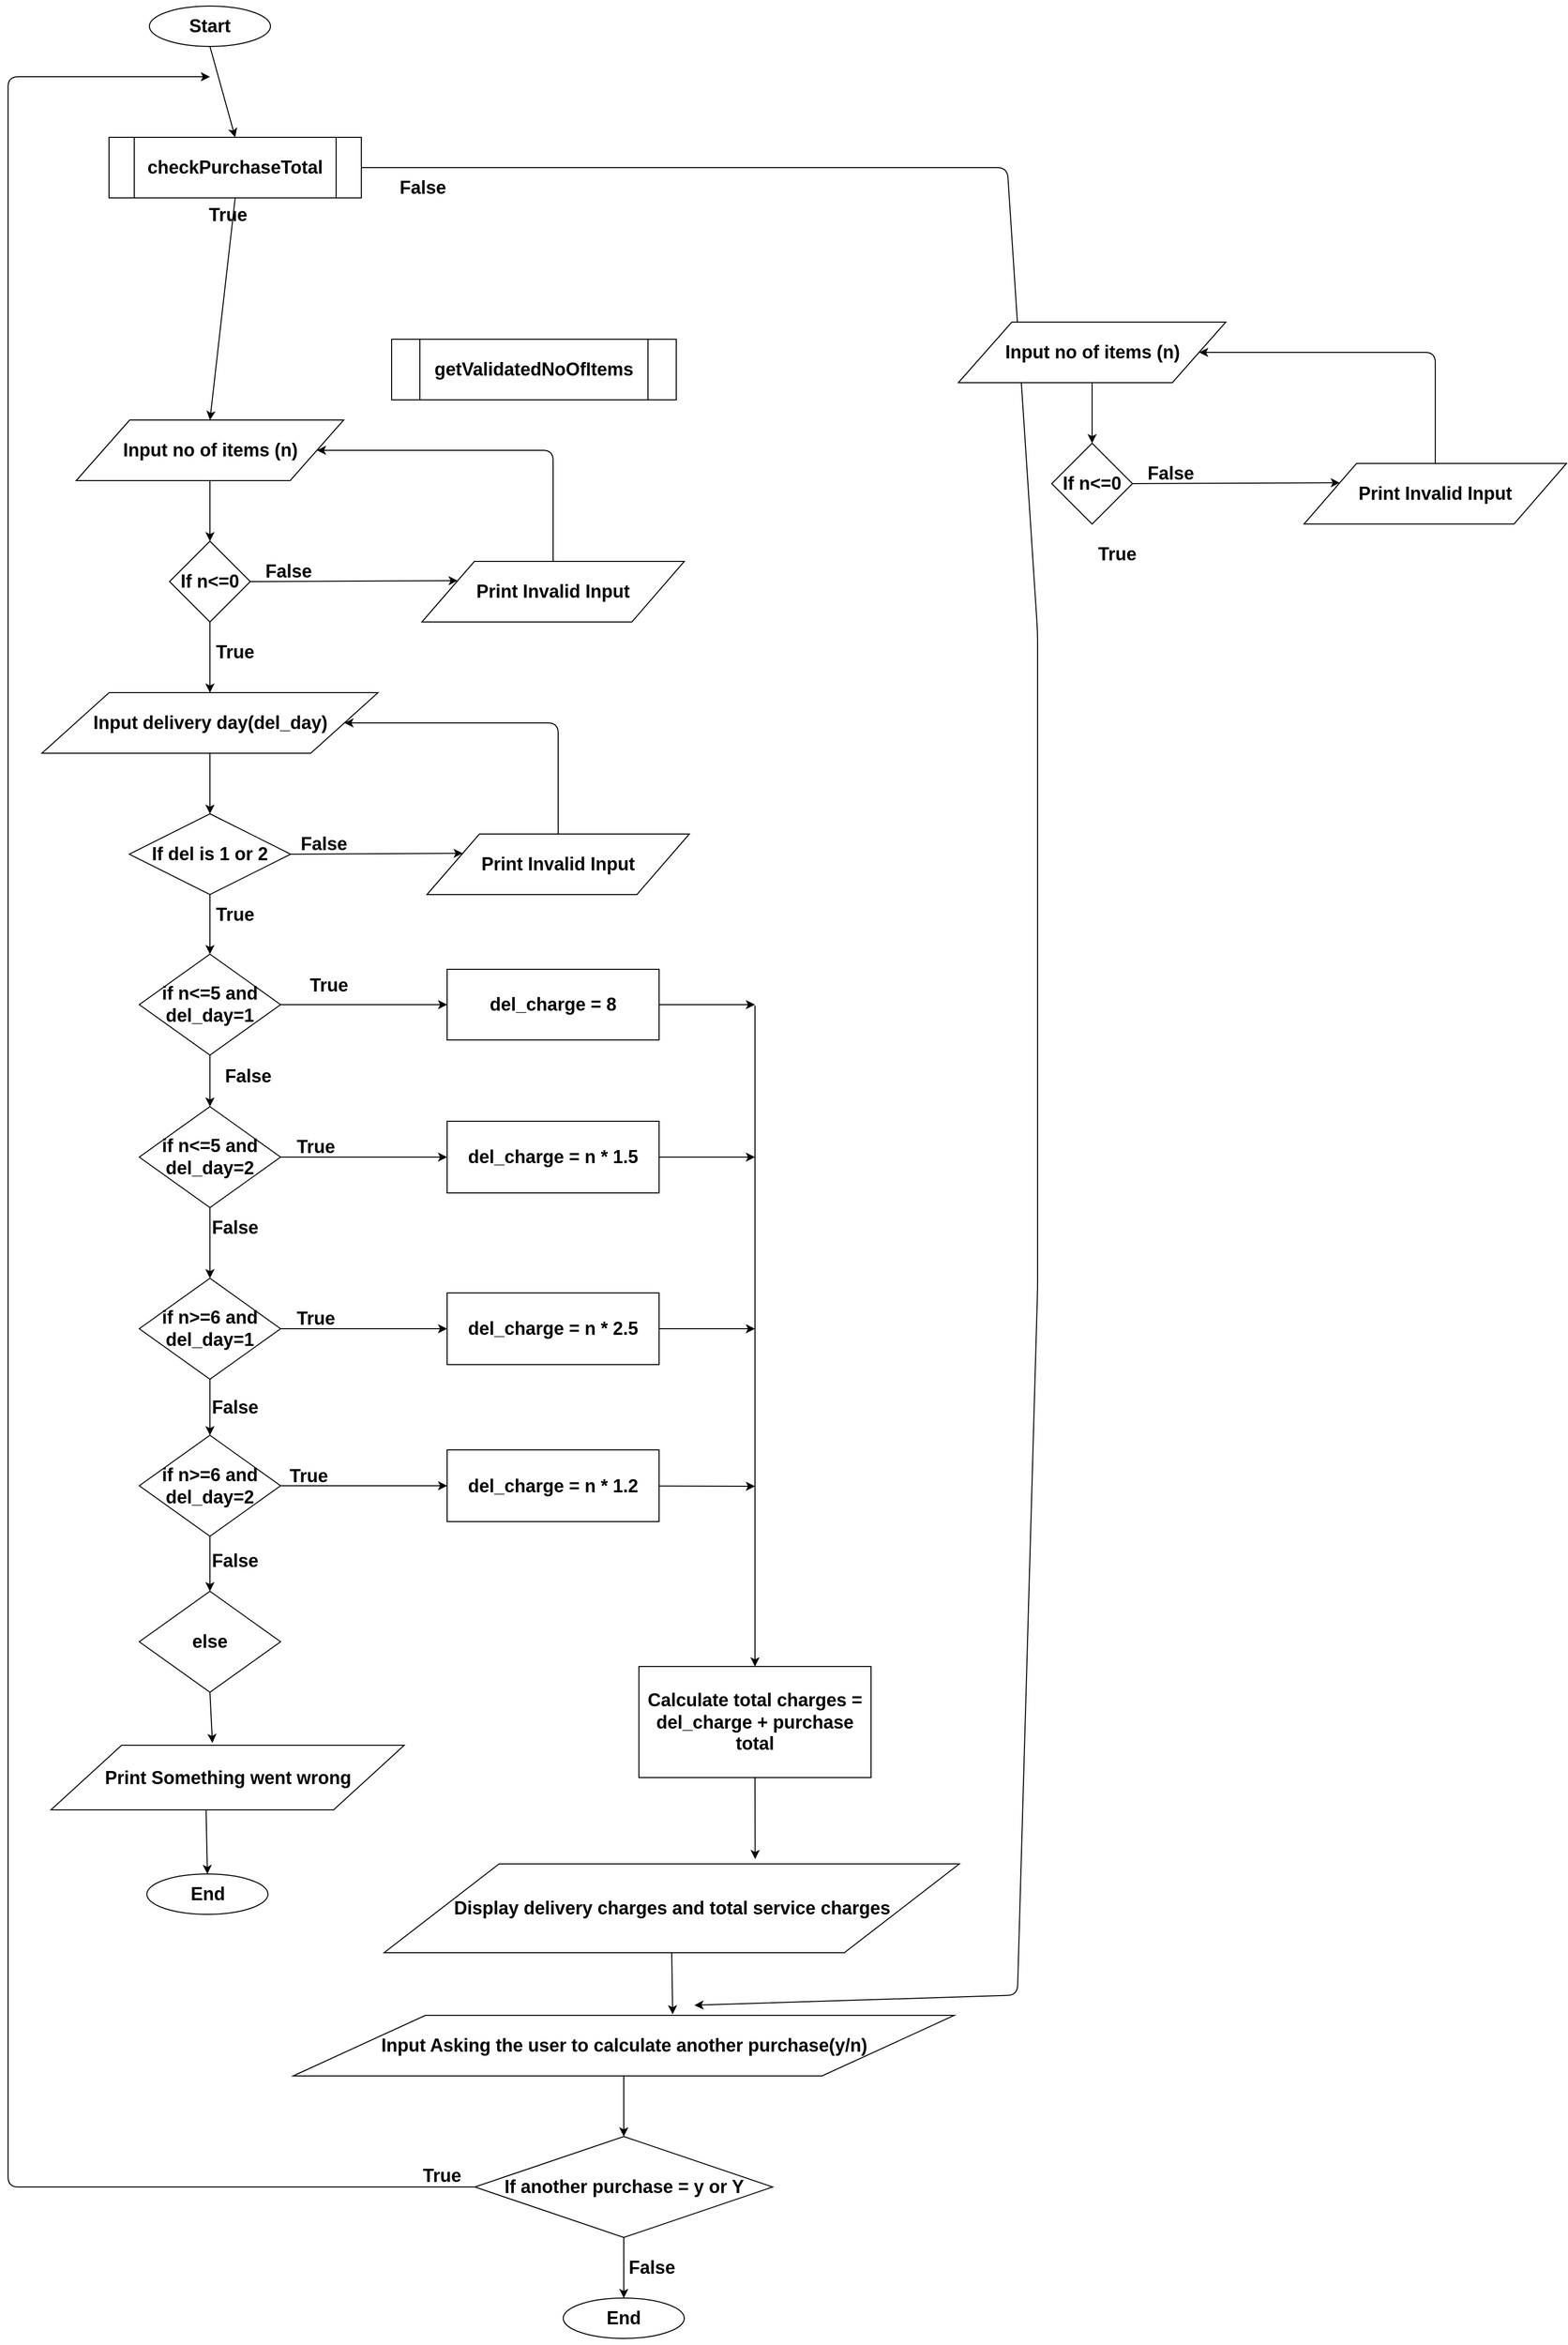 <mxfile version="11.2.8" type="device" pages="1"><diagram id="DXD0Yy3ug9b9u_QRTKZL" name="Page-1"><mxGraphModel dx="1823" dy="727" grid="1" gridSize="10" guides="1" tooltips="1" connect="1" arrows="1" fold="1" page="1" pageScale="1" pageWidth="850" pageHeight="1100" math="0" shadow="0"><root><mxCell id="0"/><mxCell id="1" parent="0"/><mxCell id="KncUPmIlhyMo2alMpMfl-4" value="&lt;h2&gt;&lt;font style=&quot;font-size: 18px&quot;&gt;Start&lt;/font&gt;&lt;/h2&gt;" style="ellipse;whiteSpace=wrap;html=1;" parent="1" vertex="1"><mxGeometry x="320" y="60" width="120" height="40" as="geometry"/></mxCell><mxCell id="KncUPmIlhyMo2alMpMfl-8" value="" style="endArrow=classic;html=1;exitX=0.5;exitY=1;exitDx=0;exitDy=0;entryX=0.5;entryY=0;entryDx=0;entryDy=0;" parent="1" source="KncUPmIlhyMo2alMpMfl-4" target="abA1Kj1o6Kxyf0dz53HY-2" edge="1"><mxGeometry width="50" height="50" relative="1" as="geometry"><mxPoint x="130" y="180" as="sourcePoint"/><mxPoint x="404" y="190" as="targetPoint"/></mxGeometry></mxCell><mxCell id="KncUPmIlhyMo2alMpMfl-10" value="" style="endArrow=classic;html=1;exitX=0;exitY=0.5;exitDx=0;exitDy=0;" parent="1" source="KncUPmIlhyMo2alMpMfl-63" edge="1"><mxGeometry width="50" height="50" relative="1" as="geometry"><mxPoint x="640" y="2220" as="sourcePoint"/><mxPoint x="380" y="130" as="targetPoint"/><Array as="points"><mxPoint x="180" y="2220"/><mxPoint x="180" y="130"/></Array></mxGeometry></mxCell><mxCell id="KncUPmIlhyMo2alMpMfl-15" value="&lt;h2&gt;Input no of items (n)&lt;/h2&gt;" style="shape=parallelogram;perimeter=parallelogramPerimeter;whiteSpace=wrap;html=1;" parent="1" vertex="1"><mxGeometry x="247.5" y="470" width="265" height="60" as="geometry"/></mxCell><mxCell id="KncUPmIlhyMo2alMpMfl-16" value="" style="endArrow=classic;html=1;exitX=0.5;exitY=1;exitDx=0;exitDy=0;entryX=0.5;entryY=0;entryDx=0;entryDy=0;" parent="1" source="abA1Kj1o6Kxyf0dz53HY-2" target="KncUPmIlhyMo2alMpMfl-15" edge="1"><mxGeometry width="50" height="50" relative="1" as="geometry"><mxPoint x="380" y="400" as="sourcePoint"/><mxPoint x="70" y="570" as="targetPoint"/></mxGeometry></mxCell><mxCell id="KncUPmIlhyMo2alMpMfl-17" value="&lt;h2&gt;If n&amp;lt;=0&lt;/h2&gt;" style="rhombus;whiteSpace=wrap;html=1;" parent="1" vertex="1"><mxGeometry x="340" y="590" width="80" height="80" as="geometry"/></mxCell><mxCell id="KncUPmIlhyMo2alMpMfl-18" value="&lt;h2&gt;Print Invalid Input&lt;/h2&gt;" style="shape=parallelogram;perimeter=parallelogramPerimeter;whiteSpace=wrap;html=1;" parent="1" vertex="1"><mxGeometry x="590" y="610" width="260" height="60" as="geometry"/></mxCell><mxCell id="KncUPmIlhyMo2alMpMfl-19" value="" style="endArrow=classic;html=1;exitX=0.5;exitY=0;exitDx=0;exitDy=0;entryX=1;entryY=0.5;entryDx=0;entryDy=0;" parent="1" source="KncUPmIlhyMo2alMpMfl-18" target="KncUPmIlhyMo2alMpMfl-15" edge="1"><mxGeometry width="50" height="50" relative="1" as="geometry"><mxPoint x="20" y="770" as="sourcePoint"/><mxPoint x="630" y="500" as="targetPoint"/><Array as="points"><mxPoint x="720" y="500"/></Array></mxGeometry></mxCell><mxCell id="KncUPmIlhyMo2alMpMfl-20" value="" style="endArrow=classic;html=1;entryX=0;entryY=0.25;entryDx=0;entryDy=0;exitX=1;exitY=0.5;exitDx=0;exitDy=0;" parent="1" source="KncUPmIlhyMo2alMpMfl-17" target="KncUPmIlhyMo2alMpMfl-18" edge="1"><mxGeometry width="50" height="50" relative="1" as="geometry"><mxPoint x="20" y="770" as="sourcePoint"/><mxPoint x="70" y="720" as="targetPoint"/></mxGeometry></mxCell><mxCell id="KncUPmIlhyMo2alMpMfl-21" value="" style="endArrow=classic;html=1;entryX=0.5;entryY=0;entryDx=0;entryDy=0;exitX=0.5;exitY=1;exitDx=0;exitDy=0;" parent="1" source="KncUPmIlhyMo2alMpMfl-15" target="KncUPmIlhyMo2alMpMfl-17" edge="1"><mxGeometry width="50" height="50" relative="1" as="geometry"><mxPoint x="20" y="770" as="sourcePoint"/><mxPoint x="70" y="720" as="targetPoint"/></mxGeometry></mxCell><mxCell id="KncUPmIlhyMo2alMpMfl-22" value="&lt;h2&gt;Input delivery day(del_day)&lt;/h2&gt;" style="shape=parallelogram;perimeter=parallelogramPerimeter;whiteSpace=wrap;html=1;" parent="1" vertex="1"><mxGeometry x="213.5" y="740" width="333" height="60" as="geometry"/></mxCell><mxCell id="KncUPmIlhyMo2alMpMfl-23" value="&lt;h2&gt;If del is 1 or 2&lt;/h2&gt;" style="rhombus;whiteSpace=wrap;html=1;" parent="1" vertex="1"><mxGeometry x="300" y="860" width="160" height="80" as="geometry"/></mxCell><mxCell id="KncUPmIlhyMo2alMpMfl-24" value="&lt;h2&gt;Print Invalid Input&lt;/h2&gt;" style="shape=parallelogram;perimeter=parallelogramPerimeter;whiteSpace=wrap;html=1;" parent="1" vertex="1"><mxGeometry x="595" y="880" width="260" height="60" as="geometry"/></mxCell><mxCell id="KncUPmIlhyMo2alMpMfl-25" value="" style="endArrow=classic;html=1;exitX=0.5;exitY=0;exitDx=0;exitDy=0;entryX=1;entryY=0.5;entryDx=0;entryDy=0;" parent="1" source="KncUPmIlhyMo2alMpMfl-24" target="KncUPmIlhyMo2alMpMfl-22" edge="1"><mxGeometry width="50" height="50" relative="1" as="geometry"><mxPoint x="30" y="1070" as="sourcePoint"/><mxPoint x="640" y="800" as="targetPoint"/><Array as="points"><mxPoint x="725" y="770"/></Array></mxGeometry></mxCell><mxCell id="KncUPmIlhyMo2alMpMfl-26" value="" style="endArrow=classic;html=1;entryX=0;entryY=0.25;entryDx=0;entryDy=0;exitX=1;exitY=0.5;exitDx=0;exitDy=0;" parent="1" source="KncUPmIlhyMo2alMpMfl-23" target="KncUPmIlhyMo2alMpMfl-24" edge="1"><mxGeometry width="50" height="50" relative="1" as="geometry"><mxPoint x="30" y="1070" as="sourcePoint"/><mxPoint x="80" y="1020" as="targetPoint"/></mxGeometry></mxCell><mxCell id="KncUPmIlhyMo2alMpMfl-27" value="" style="endArrow=classic;html=1;entryX=0.5;entryY=0;entryDx=0;entryDy=0;exitX=0.5;exitY=1;exitDx=0;exitDy=0;" parent="1" source="KncUPmIlhyMo2alMpMfl-22" target="KncUPmIlhyMo2alMpMfl-23" edge="1"><mxGeometry width="50" height="50" relative="1" as="geometry"><mxPoint x="30" y="1070" as="sourcePoint"/><mxPoint x="80" y="1020" as="targetPoint"/></mxGeometry></mxCell><mxCell id="KncUPmIlhyMo2alMpMfl-28" value="" style="endArrow=classic;html=1;exitX=0.5;exitY=1;exitDx=0;exitDy=0;entryX=0.5;entryY=0;entryDx=0;entryDy=0;" parent="1" source="KncUPmIlhyMo2alMpMfl-17" target="KncUPmIlhyMo2alMpMfl-22" edge="1"><mxGeometry width="50" height="50" relative="1" as="geometry"><mxPoint x="20" y="1040" as="sourcePoint"/><mxPoint x="70" y="990" as="targetPoint"/></mxGeometry></mxCell><mxCell id="KncUPmIlhyMo2alMpMfl-29" value="&lt;h2&gt;if n&amp;lt;=5 and del_day=1&lt;/h2&gt;" style="rhombus;whiteSpace=wrap;html=1;" parent="1" vertex="1"><mxGeometry x="310" y="999" width="140" height="100" as="geometry"/></mxCell><mxCell id="KncUPmIlhyMo2alMpMfl-31" value="&lt;h2&gt;del_charge = 8&lt;/h2&gt;" style="rounded=0;whiteSpace=wrap;html=1;" parent="1" vertex="1"><mxGeometry x="615" y="1014" width="210" height="70" as="geometry"/></mxCell><mxCell id="KncUPmIlhyMo2alMpMfl-32" value="" style="endArrow=classic;html=1;exitX=1;exitY=0.5;exitDx=0;exitDy=0;entryX=0;entryY=0.5;entryDx=0;entryDy=0;" parent="1" source="KncUPmIlhyMo2alMpMfl-29" target="KncUPmIlhyMo2alMpMfl-31" edge="1"><mxGeometry width="50" height="50" relative="1" as="geometry"><mxPoint x="600" y="1140" as="sourcePoint"/><mxPoint x="650" y="1090" as="targetPoint"/></mxGeometry></mxCell><mxCell id="KncUPmIlhyMo2alMpMfl-34" value="&lt;h2&gt;if n&amp;lt;=5 and del_day=2&lt;/h2&gt;" style="rhombus;whiteSpace=wrap;html=1;" parent="1" vertex="1"><mxGeometry x="310" y="1150" width="140" height="100" as="geometry"/></mxCell><mxCell id="KncUPmIlhyMo2alMpMfl-35" value="&lt;h2&gt;del_charge = n * 1.5&lt;/h2&gt;" style="rounded=0;whiteSpace=wrap;html=1;" parent="1" vertex="1"><mxGeometry x="615" y="1164.5" width="210" height="71" as="geometry"/></mxCell><mxCell id="KncUPmIlhyMo2alMpMfl-36" value="" style="endArrow=classic;html=1;exitX=1;exitY=0.5;exitDx=0;exitDy=0;entryX=0;entryY=0.5;entryDx=0;entryDy=0;" parent="1" source="KncUPmIlhyMo2alMpMfl-34" target="KncUPmIlhyMo2alMpMfl-35" edge="1"><mxGeometry width="50" height="50" relative="1" as="geometry"><mxPoint x="610" y="1311" as="sourcePoint"/><mxPoint x="660" y="1261" as="targetPoint"/></mxGeometry></mxCell><mxCell id="KncUPmIlhyMo2alMpMfl-37" value="&lt;h2&gt;if n&amp;gt;=6 and del_day=1&lt;/h2&gt;" style="rhombus;whiteSpace=wrap;html=1;" parent="1" vertex="1"><mxGeometry x="310" y="1320" width="140" height="100" as="geometry"/></mxCell><mxCell id="KncUPmIlhyMo2alMpMfl-38" value="&lt;h2&gt;del_charge = n * 2.5&lt;/h2&gt;" style="rounded=0;whiteSpace=wrap;html=1;" parent="1" vertex="1"><mxGeometry x="615" y="1334.5" width="210" height="71" as="geometry"/></mxCell><mxCell id="KncUPmIlhyMo2alMpMfl-39" value="" style="endArrow=classic;html=1;exitX=1;exitY=0.5;exitDx=0;exitDy=0;entryX=0;entryY=0.5;entryDx=0;entryDy=0;" parent="1" source="KncUPmIlhyMo2alMpMfl-37" target="KncUPmIlhyMo2alMpMfl-38" edge="1"><mxGeometry width="50" height="50" relative="1" as="geometry"><mxPoint x="620" y="1481" as="sourcePoint"/><mxPoint x="670" y="1431" as="targetPoint"/></mxGeometry></mxCell><mxCell id="KncUPmIlhyMo2alMpMfl-40" value="&lt;h2&gt;if n&amp;gt;=6 and del_day=2&lt;/h2&gt;" style="rhombus;whiteSpace=wrap;html=1;" parent="1" vertex="1"><mxGeometry x="310" y="1475.5" width="140" height="100" as="geometry"/></mxCell><mxCell id="KncUPmIlhyMo2alMpMfl-41" value="&lt;h2&gt;del_charge = n * 1.2&lt;/h2&gt;" style="rounded=0;whiteSpace=wrap;html=1;" parent="1" vertex="1"><mxGeometry x="615" y="1490" width="210" height="71" as="geometry"/></mxCell><mxCell id="KncUPmIlhyMo2alMpMfl-42" value="" style="endArrow=classic;html=1;exitX=1;exitY=0.5;exitDx=0;exitDy=0;entryX=0;entryY=0.5;entryDx=0;entryDy=0;" parent="1" source="KncUPmIlhyMo2alMpMfl-40" target="KncUPmIlhyMo2alMpMfl-41" edge="1"><mxGeometry width="50" height="50" relative="1" as="geometry"><mxPoint x="625" y="1631" as="sourcePoint"/><mxPoint x="675" y="1581" as="targetPoint"/></mxGeometry></mxCell><mxCell id="KncUPmIlhyMo2alMpMfl-43" value="" style="endArrow=classic;html=1;exitX=0.5;exitY=1;exitDx=0;exitDy=0;entryX=0.5;entryY=0;entryDx=0;entryDy=0;" parent="1" source="KncUPmIlhyMo2alMpMfl-40" target="KncUPmIlhyMo2alMpMfl-46" edge="1"><mxGeometry width="50" height="50" relative="1" as="geometry"><mxPoint x="222.5" y="1615" as="sourcePoint"/><mxPoint x="272.5" y="1565" as="targetPoint"/></mxGeometry></mxCell><mxCell id="KncUPmIlhyMo2alMpMfl-44" value="" style="endArrow=classic;html=1;exitX=0.5;exitY=1;exitDx=0;exitDy=0;entryX=0.5;entryY=0;entryDx=0;entryDy=0;" parent="1" source="KncUPmIlhyMo2alMpMfl-37" target="KncUPmIlhyMo2alMpMfl-40" edge="1"><mxGeometry width="50" height="50" relative="1" as="geometry"><mxPoint x="270" y="1420.0" as="sourcePoint"/><mxPoint x="320" y="1370.0" as="targetPoint"/></mxGeometry></mxCell><mxCell id="KncUPmIlhyMo2alMpMfl-45" value="" style="endArrow=classic;html=1;exitX=0.5;exitY=1;exitDx=0;exitDy=0;entryX=0.5;entryY=0;entryDx=0;entryDy=0;" parent="1" source="KncUPmIlhyMo2alMpMfl-34" target="KncUPmIlhyMo2alMpMfl-37" edge="1"><mxGeometry width="50" height="50" relative="1" as="geometry"><mxPoint x="280" y="1430.0" as="sourcePoint"/><mxPoint x="330" y="1380.0" as="targetPoint"/></mxGeometry></mxCell><mxCell id="KncUPmIlhyMo2alMpMfl-46" value="&lt;h2&gt;else&lt;/h2&gt;" style="rhombus;whiteSpace=wrap;html=1;" parent="1" vertex="1"><mxGeometry x="310" y="1630" width="140" height="100" as="geometry"/></mxCell><mxCell id="KncUPmIlhyMo2alMpMfl-48" value="" style="endArrow=classic;html=1;exitX=0.5;exitY=1;exitDx=0;exitDy=0;entryX=0.457;entryY=-0.035;entryDx=0;entryDy=0;entryPerimeter=0;" parent="1" source="KncUPmIlhyMo2alMpMfl-46" target="KncUPmIlhyMo2alMpMfl-49" edge="1"><mxGeometry width="50" height="50" relative="1" as="geometry"><mxPoint x="622.5" y="1836.5" as="sourcePoint"/><mxPoint x="610" y="1780" as="targetPoint"/></mxGeometry></mxCell><mxCell id="KncUPmIlhyMo2alMpMfl-49" value="&lt;h2&gt;Print Something went wrong&lt;/h2&gt;" style="shape=parallelogram;perimeter=parallelogramPerimeter;whiteSpace=wrap;html=1;" parent="1" vertex="1"><mxGeometry x="222.5" y="1782.5" width="350" height="64" as="geometry"/></mxCell><mxCell id="KncUPmIlhyMo2alMpMfl-50" value="&lt;h2&gt;End&lt;/h2&gt;" style="ellipse;whiteSpace=wrap;html=1;" parent="1" vertex="1"><mxGeometry x="317.5" y="1910" width="120" height="40" as="geometry"/></mxCell><mxCell id="KncUPmIlhyMo2alMpMfl-51" value="" style="endArrow=classic;html=1;entryX=0.5;entryY=0;entryDx=0;entryDy=0;exitX=0.439;exitY=0.996;exitDx=0;exitDy=0;exitPerimeter=0;" parent="1" source="KncUPmIlhyMo2alMpMfl-49" target="KncUPmIlhyMo2alMpMfl-50" edge="1"><mxGeometry width="50" height="50" relative="1" as="geometry"><mxPoint x="100" y="2080" as="sourcePoint"/><mxPoint x="150" y="2030" as="targetPoint"/></mxGeometry></mxCell><mxCell id="KncUPmIlhyMo2alMpMfl-54" value="" style="endArrow=classic;html=1;entryX=0.5;entryY=0;entryDx=0;entryDy=0;exitX=0.5;exitY=1;exitDx=0;exitDy=0;" parent="1" source="KncUPmIlhyMo2alMpMfl-23" target="KncUPmIlhyMo2alMpMfl-29" edge="1"><mxGeometry width="50" height="50" relative="1" as="geometry"><mxPoint x="350" y="1050" as="sourcePoint"/><mxPoint x="400" y="1000" as="targetPoint"/></mxGeometry></mxCell><mxCell id="KncUPmIlhyMo2alMpMfl-55" value="" style="endArrow=classic;html=1;entryX=0.5;entryY=0;entryDx=0;entryDy=0;exitX=0.5;exitY=1;exitDx=0;exitDy=0;" parent="1" source="KncUPmIlhyMo2alMpMfl-29" target="KncUPmIlhyMo2alMpMfl-34" edge="1"><mxGeometry width="50" height="50" relative="1" as="geometry"><mxPoint x="300" y="1230" as="sourcePoint"/><mxPoint x="350" y="1180" as="targetPoint"/></mxGeometry></mxCell><mxCell id="KncUPmIlhyMo2alMpMfl-56" value="" style="endArrow=classic;html=1;" parent="1" target="KncUPmIlhyMo2alMpMfl-58" edge="1"><mxGeometry width="50" height="50" relative="1" as="geometry"><mxPoint x="920" y="1050" as="sourcePoint"/><mxPoint x="1030" y="1690" as="targetPoint"/></mxGeometry></mxCell><mxCell id="KncUPmIlhyMo2alMpMfl-57" value="" style="endArrow=classic;html=1;exitX=1;exitY=0.5;exitDx=0;exitDy=0;" parent="1" source="KncUPmIlhyMo2alMpMfl-31" edge="1"><mxGeometry width="50" height="50" relative="1" as="geometry"><mxPoint x="960" y="1010" as="sourcePoint"/><mxPoint x="920" y="1049" as="targetPoint"/></mxGeometry></mxCell><mxCell id="KncUPmIlhyMo2alMpMfl-58" value="&lt;h2&gt;Calculate total charges = del_charge + purchase total&lt;/h2&gt;" style="rounded=0;whiteSpace=wrap;html=1;" parent="1" vertex="1"><mxGeometry x="805" y="1704.5" width="230" height="110" as="geometry"/></mxCell><mxCell id="KncUPmIlhyMo2alMpMfl-61" value="&lt;h2&gt;Display delivery charges and total service charges&lt;/h2&gt;" style="shape=parallelogram;perimeter=parallelogramPerimeter;whiteSpace=wrap;html=1;" parent="1" vertex="1"><mxGeometry x="552.5" y="1900" width="570" height="88" as="geometry"/></mxCell><mxCell id="KncUPmIlhyMo2alMpMfl-62" value="&lt;h2&gt;Input Asking the user to calculate another purchase(y/n)&lt;/h2&gt;" style="shape=parallelogram;perimeter=parallelogramPerimeter;whiteSpace=wrap;html=1;" parent="1" vertex="1"><mxGeometry x="462.5" y="2050" width="655" height="60" as="geometry"/></mxCell><mxCell id="KncUPmIlhyMo2alMpMfl-63" value="&lt;h2&gt;If another purchase = y or Y&lt;/h2&gt;" style="rhombus;whiteSpace=wrap;html=1;" parent="1" vertex="1"><mxGeometry x="642.5" y="2170" width="295" height="100" as="geometry"/></mxCell><mxCell id="KncUPmIlhyMo2alMpMfl-64" value="&lt;h2&gt;End&lt;/h2&gt;" style="ellipse;whiteSpace=wrap;html=1;" parent="1" vertex="1"><mxGeometry x="730" y="2330" width="120" height="40" as="geometry"/></mxCell><mxCell id="KncUPmIlhyMo2alMpMfl-65" value="&lt;span style=&quot;font-size: 18px&quot;&gt;&lt;b&gt;True&lt;/b&gt;&lt;/span&gt;" style="text;html=1;strokeColor=none;fillColor=none;align=center;verticalAlign=middle;whiteSpace=wrap;rounded=0;fontSize=16;" parent="1" vertex="1"><mxGeometry x="377.5" y="257" width="40" height="20" as="geometry"/></mxCell><mxCell id="KncUPmIlhyMo2alMpMfl-66" value="&lt;span style=&quot;font-size: 18px&quot;&gt;&lt;b&gt;False&lt;/b&gt;&lt;/span&gt;" style="text;html=1;strokeColor=none;fillColor=none;align=center;verticalAlign=middle;whiteSpace=wrap;rounded=0;fontSize=16;" parent="1" vertex="1"><mxGeometry x="437.5" y="610" width="40" height="20" as="geometry"/></mxCell><mxCell id="KncUPmIlhyMo2alMpMfl-67" value="&lt;span style=&quot;font-size: 18px&quot;&gt;&lt;b&gt;True&lt;/b&gt;&lt;/span&gt;" style="text;html=1;strokeColor=none;fillColor=none;align=center;verticalAlign=middle;whiteSpace=wrap;rounded=0;fontSize=16;" parent="1" vertex="1"><mxGeometry x="385" y="950" width="40" height="20" as="geometry"/></mxCell><mxCell id="KncUPmIlhyMo2alMpMfl-72" value="&lt;span style=&quot;font-size: 18px&quot;&gt;&lt;b&gt;True&lt;/b&gt;&lt;/span&gt;" style="text;html=1;strokeColor=none;fillColor=none;align=center;verticalAlign=middle;whiteSpace=wrap;rounded=0;fontSize=16;" parent="1" vertex="1"><mxGeometry x="385" y="690" width="40" height="20" as="geometry"/></mxCell><mxCell id="KncUPmIlhyMo2alMpMfl-76" value="&lt;span style=&quot;font-size: 18px&quot;&gt;&lt;b&gt;False&lt;/b&gt;&lt;/span&gt;" style="text;html=1;strokeColor=none;fillColor=none;align=center;verticalAlign=middle;whiteSpace=wrap;rounded=0;fontSize=16;" parent="1" vertex="1"><mxGeometry x="472.5" y="880" width="40" height="20" as="geometry"/></mxCell><mxCell id="KncUPmIlhyMo2alMpMfl-77" value="&lt;span style=&quot;font-size: 18px&quot;&gt;&lt;b&gt;True&lt;/b&gt;&lt;/span&gt;" style="text;html=1;strokeColor=none;fillColor=none;align=center;verticalAlign=middle;whiteSpace=wrap;rounded=0;fontSize=16;" parent="1" vertex="1"><mxGeometry x="477.5" y="1020" width="40" height="20" as="geometry"/></mxCell><mxCell id="KncUPmIlhyMo2alMpMfl-78" value="&lt;span style=&quot;font-size: 18px&quot;&gt;&lt;b&gt;True&lt;/b&gt;&lt;/span&gt;" style="text;html=1;strokeColor=none;fillColor=none;align=center;verticalAlign=middle;whiteSpace=wrap;rounded=0;fontSize=16;" parent="1" vertex="1"><mxGeometry x="465" y="1180" width="40" height="20" as="geometry"/></mxCell><mxCell id="KncUPmIlhyMo2alMpMfl-79" value="&lt;span style=&quot;font-size: 18px&quot;&gt;&lt;b&gt;True&lt;/b&gt;&lt;/span&gt;" style="text;html=1;strokeColor=none;fillColor=none;align=center;verticalAlign=middle;whiteSpace=wrap;rounded=0;fontSize=16;" parent="1" vertex="1"><mxGeometry x="465" y="1350" width="40" height="20" as="geometry"/></mxCell><mxCell id="KncUPmIlhyMo2alMpMfl-80" value="&lt;span style=&quot;font-size: 18px&quot;&gt;&lt;b&gt;False&lt;/b&gt;&lt;/span&gt;" style="text;html=1;strokeColor=none;fillColor=none;align=center;verticalAlign=middle;whiteSpace=wrap;rounded=0;fontSize=16;" parent="1" vertex="1"><mxGeometry x="385" y="1260" width="40" height="20" as="geometry"/></mxCell><mxCell id="KncUPmIlhyMo2alMpMfl-81" value="&lt;span style=&quot;font-size: 18px&quot;&gt;&lt;b&gt;False&lt;/b&gt;&lt;/span&gt;" style="text;html=1;strokeColor=none;fillColor=none;align=center;verticalAlign=middle;whiteSpace=wrap;rounded=0;fontSize=16;" parent="1" vertex="1"><mxGeometry x="397.5" y="1110" width="40" height="20" as="geometry"/></mxCell><mxCell id="KncUPmIlhyMo2alMpMfl-84" value="&lt;span style=&quot;font-size: 18px&quot;&gt;&lt;b&gt;False&lt;/b&gt;&lt;/span&gt;" style="text;html=1;strokeColor=none;fillColor=none;align=center;verticalAlign=middle;whiteSpace=wrap;rounded=0;fontSize=16;" parent="1" vertex="1"><mxGeometry x="385" y="1437.5" width="40" height="20" as="geometry"/></mxCell><mxCell id="KncUPmIlhyMo2alMpMfl-85" value="&lt;span style=&quot;font-size: 18px&quot;&gt;&lt;b&gt;True&lt;/b&gt;&lt;/span&gt;" style="text;html=1;strokeColor=none;fillColor=none;align=center;verticalAlign=middle;whiteSpace=wrap;rounded=0;fontSize=16;" parent="1" vertex="1"><mxGeometry x="457.5" y="1505.5" width="40" height="20" as="geometry"/></mxCell><mxCell id="KncUPmIlhyMo2alMpMfl-86" value="&lt;span style=&quot;font-size: 18px&quot;&gt;&lt;b&gt;False&lt;/b&gt;&lt;/span&gt;" style="text;html=1;strokeColor=none;fillColor=none;align=center;verticalAlign=middle;whiteSpace=wrap;rounded=0;fontSize=16;" parent="1" vertex="1"><mxGeometry x="385" y="1590" width="40" height="20" as="geometry"/></mxCell><mxCell id="KncUPmIlhyMo2alMpMfl-88" value="" style="endArrow=classic;html=1;fontSize=16;entryX=0.645;entryY=-0.054;entryDx=0;entryDy=0;entryPerimeter=0;exitX=0.5;exitY=1;exitDx=0;exitDy=0;" parent="1" source="KncUPmIlhyMo2alMpMfl-58" target="KncUPmIlhyMo2alMpMfl-61" edge="1"><mxGeometry width="50" height="50" relative="1" as="geometry"><mxPoint x="720" y="1880" as="sourcePoint"/><mxPoint x="770" y="1830" as="targetPoint"/></mxGeometry></mxCell><mxCell id="KncUPmIlhyMo2alMpMfl-89" value="" style="endArrow=classic;html=1;fontSize=16;exitX=0.5;exitY=1;exitDx=0;exitDy=0;entryX=0.574;entryY=-0.017;entryDx=0;entryDy=0;entryPerimeter=0;" parent="1" source="KncUPmIlhyMo2alMpMfl-61" target="KncUPmIlhyMo2alMpMfl-62" edge="1"><mxGeometry width="50" height="50" relative="1" as="geometry"><mxPoint x="450" y="2040" as="sourcePoint"/><mxPoint x="830" y="2040" as="targetPoint"/></mxGeometry></mxCell><mxCell id="KncUPmIlhyMo2alMpMfl-90" value="" style="endArrow=classic;html=1;fontSize=16;entryX=0.5;entryY=0;entryDx=0;entryDy=0;exitX=0.5;exitY=1;exitDx=0;exitDy=0;" parent="1" source="KncUPmIlhyMo2alMpMfl-62" target="KncUPmIlhyMo2alMpMfl-63" edge="1"><mxGeometry width="50" height="50" relative="1" as="geometry"><mxPoint x="450" y="2220" as="sourcePoint"/><mxPoint x="500" y="2170" as="targetPoint"/></mxGeometry></mxCell><mxCell id="KncUPmIlhyMo2alMpMfl-91" value="" style="endArrow=classic;html=1;fontSize=16;entryX=0.5;entryY=0;entryDx=0;entryDy=0;exitX=0.5;exitY=1;exitDx=0;exitDy=0;" parent="1" source="KncUPmIlhyMo2alMpMfl-63" target="KncUPmIlhyMo2alMpMfl-64" edge="1"><mxGeometry width="50" height="50" relative="1" as="geometry"><mxPoint x="650" y="2350" as="sourcePoint"/><mxPoint x="700" y="2300" as="targetPoint"/></mxGeometry></mxCell><mxCell id="KncUPmIlhyMo2alMpMfl-94" value="&lt;span style=&quot;font-size: 18px&quot;&gt;&lt;b&gt;False&lt;/b&gt;&lt;/span&gt;" style="text;html=1;strokeColor=none;fillColor=none;align=center;verticalAlign=middle;whiteSpace=wrap;rounded=0;fontSize=16;" parent="1" vertex="1"><mxGeometry x="797.5" y="2290" width="40" height="20" as="geometry"/></mxCell><mxCell id="KncUPmIlhyMo2alMpMfl-97" value="&lt;span style=&quot;font-size: 18px&quot;&gt;&lt;b&gt;True&lt;/b&gt;&lt;/span&gt;" style="text;html=1;strokeColor=none;fillColor=none;align=center;verticalAlign=middle;whiteSpace=wrap;rounded=0;fontSize=16;" parent="1" vertex="1"><mxGeometry x="590" y="2199" width="40" height="20" as="geometry"/></mxCell><mxCell id="KncUPmIlhyMo2alMpMfl-98" value="" style="endArrow=classic;html=1;fontSize=16;exitX=1;exitY=0.5;exitDx=0;exitDy=0;" parent="1" source="KncUPmIlhyMo2alMpMfl-35" edge="1"><mxGeometry width="50" height="50" relative="1" as="geometry"><mxPoint x="860" y="1240" as="sourcePoint"/><mxPoint x="920" y="1200" as="targetPoint"/></mxGeometry></mxCell><mxCell id="KncUPmIlhyMo2alMpMfl-99" value="" style="endArrow=classic;html=1;fontSize=16;exitX=1;exitY=0.5;exitDx=0;exitDy=0;" parent="1" source="KncUPmIlhyMo2alMpMfl-38" edge="1"><mxGeometry width="50" height="50" relative="1" as="geometry"><mxPoint x="840" y="1400" as="sourcePoint"/><mxPoint x="920" y="1370" as="targetPoint"/></mxGeometry></mxCell><mxCell id="KncUPmIlhyMo2alMpMfl-100" value="" style="endArrow=classic;html=1;fontSize=16;" parent="1" source="KncUPmIlhyMo2alMpMfl-41" edge="1"><mxGeometry width="50" height="50" relative="1" as="geometry"><mxPoint x="825" y="1575.5" as="sourcePoint"/><mxPoint x="920" y="1526" as="targetPoint"/></mxGeometry></mxCell><mxCell id="KncUPmIlhyMo2alMpMfl-105" value="" style="endArrow=classic;html=1;exitX=1;exitY=0.5;exitDx=0;exitDy=0;" parent="1" source="abA1Kj1o6Kxyf0dz53HY-2" edge="1"><mxGeometry width="50" height="50" relative="1" as="geometry"><mxPoint x="752.5" y="380" as="sourcePoint"/><mxPoint x="860" y="2040" as="targetPoint"/><Array as="points"><mxPoint x="1170" y="220"/><mxPoint x="1200" y="680"/><mxPoint x="1200" y="1010"/><mxPoint x="1200" y="1330"/><mxPoint x="1180" y="2030"/></Array></mxGeometry></mxCell><mxCell id="abA1Kj1o6Kxyf0dz53HY-2" value="&lt;font style=&quot;font-size: 18px&quot;&gt;&lt;b&gt;checkPurchaseTotal&lt;/b&gt;&lt;/font&gt;" style="shape=process;whiteSpace=wrap;html=1;backgroundOutline=1;" vertex="1" parent="1"><mxGeometry x="280" y="190" width="250" height="60" as="geometry"/></mxCell><mxCell id="abA1Kj1o6Kxyf0dz53HY-8" value="&lt;span style=&quot;font-size: 18px&quot;&gt;&lt;b&gt;False&lt;/b&gt;&lt;/span&gt;" style="text;html=1;strokeColor=none;fillColor=none;align=center;verticalAlign=middle;whiteSpace=wrap;rounded=0;fontSize=16;" vertex="1" parent="1"><mxGeometry x="570.5" y="230" width="40" height="20" as="geometry"/></mxCell><mxCell id="abA1Kj1o6Kxyf0dz53HY-9" value="&lt;font style=&quot;font-size: 18px&quot;&gt;&lt;b&gt;getValidatedNoOfItems&lt;/b&gt;&lt;/font&gt;" style="shape=process;whiteSpace=wrap;html=1;backgroundOutline=1;" vertex="1" parent="1"><mxGeometry x="560" y="390" width="282" height="60" as="geometry"/></mxCell><mxCell id="abA1Kj1o6Kxyf0dz53HY-12" value="&lt;h2&gt;Input no of items (n)&lt;/h2&gt;" style="shape=parallelogram;perimeter=parallelogramPerimeter;whiteSpace=wrap;html=1;" vertex="1" parent="1"><mxGeometry x="1121.5" y="373" width="265" height="60" as="geometry"/></mxCell><mxCell id="abA1Kj1o6Kxyf0dz53HY-13" value="&lt;h2&gt;If n&amp;lt;=0&lt;/h2&gt;" style="rhombus;whiteSpace=wrap;html=1;" vertex="1" parent="1"><mxGeometry x="1214" y="493" width="80" height="80" as="geometry"/></mxCell><mxCell id="abA1Kj1o6Kxyf0dz53HY-14" value="&lt;h2&gt;Print Invalid Input&lt;/h2&gt;" style="shape=parallelogram;perimeter=parallelogramPerimeter;whiteSpace=wrap;html=1;" vertex="1" parent="1"><mxGeometry x="1464" y="513" width="260" height="60" as="geometry"/></mxCell><mxCell id="abA1Kj1o6Kxyf0dz53HY-15" value="" style="endArrow=classic;html=1;exitX=0.5;exitY=0;exitDx=0;exitDy=0;entryX=1;entryY=0.5;entryDx=0;entryDy=0;" edge="1" source="abA1Kj1o6Kxyf0dz53HY-14" target="abA1Kj1o6Kxyf0dz53HY-12" parent="1"><mxGeometry width="50" height="50" relative="1" as="geometry"><mxPoint x="894" y="673" as="sourcePoint"/><mxPoint x="1504" y="403" as="targetPoint"/><Array as="points"><mxPoint x="1594" y="403"/></Array></mxGeometry></mxCell><mxCell id="abA1Kj1o6Kxyf0dz53HY-16" value="" style="endArrow=classic;html=1;entryX=0;entryY=0.25;entryDx=0;entryDy=0;exitX=1;exitY=0.5;exitDx=0;exitDy=0;" edge="1" source="abA1Kj1o6Kxyf0dz53HY-13" target="abA1Kj1o6Kxyf0dz53HY-14" parent="1"><mxGeometry width="50" height="50" relative="1" as="geometry"><mxPoint x="894" y="673" as="sourcePoint"/><mxPoint x="944" y="623" as="targetPoint"/></mxGeometry></mxCell><mxCell id="abA1Kj1o6Kxyf0dz53HY-17" value="" style="endArrow=classic;html=1;entryX=0.5;entryY=0;entryDx=0;entryDy=0;exitX=0.5;exitY=1;exitDx=0;exitDy=0;" edge="1" source="abA1Kj1o6Kxyf0dz53HY-12" target="abA1Kj1o6Kxyf0dz53HY-13" parent="1"><mxGeometry width="50" height="50" relative="1" as="geometry"><mxPoint x="894" y="673" as="sourcePoint"/><mxPoint x="944" y="623" as="targetPoint"/></mxGeometry></mxCell><mxCell id="abA1Kj1o6Kxyf0dz53HY-18" value="&lt;span style=&quot;font-size: 18px&quot;&gt;&lt;b&gt;False&lt;/b&gt;&lt;/span&gt;" style="text;html=1;strokeColor=none;fillColor=none;align=center;verticalAlign=middle;whiteSpace=wrap;rounded=0;fontSize=16;" vertex="1" parent="1"><mxGeometry x="1311.5" y="513" width="40" height="20" as="geometry"/></mxCell><mxCell id="abA1Kj1o6Kxyf0dz53HY-19" value="&lt;span style=&quot;font-size: 18px&quot;&gt;&lt;b&gt;True&lt;/b&gt;&lt;/span&gt;" style="text;html=1;strokeColor=none;fillColor=none;align=center;verticalAlign=middle;whiteSpace=wrap;rounded=0;fontSize=16;" vertex="1" parent="1"><mxGeometry x="1259" y="593" width="40" height="20" as="geometry"/></mxCell></root></mxGraphModel></diagram></mxfile>
